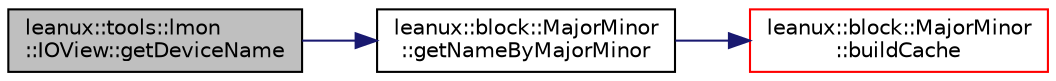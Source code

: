 digraph "leanux::tools::lmon::IOView::getDeviceName"
{
 // LATEX_PDF_SIZE
  bgcolor="transparent";
  edge [fontname="Helvetica",fontsize="10",labelfontname="Helvetica",labelfontsize="10"];
  node [fontname="Helvetica",fontsize="10",shape=record];
  rankdir="LR";
  Node1 [label="leanux::tools::lmon\l::IOView::getDeviceName",height=0.2,width=0.4,color="black", fillcolor="grey75", style="filled", fontcolor="black",tooltip="Get device name through name_cache_."];
  Node1 -> Node2 [color="midnightblue",fontsize="10",style="solid",fontname="Helvetica"];
  Node2 [label="leanux::block::MajorMinor\l::getNameByMajorMinor",height=0.2,width=0.4,color="black",URL="$classleanux_1_1block_1_1MajorMinor.html#adc3f437e329318ee21bddbbebaeb740e",tooltip="Get the DeviceName for the MajorMinor."];
  Node2 -> Node3 [color="midnightblue",fontsize="10",style="solid",fontname="Helvetica"];
  Node3 [label="leanux::block::MajorMinor\l::buildCache",height=0.2,width=0.4,color="red",URL="$classleanux_1_1block_1_1MajorMinor.html#a4d83c063088eb618533f31e2cc78b2f3",tooltip="(re)build the cached mapping between device names and MajorMinor numbers."];
}
